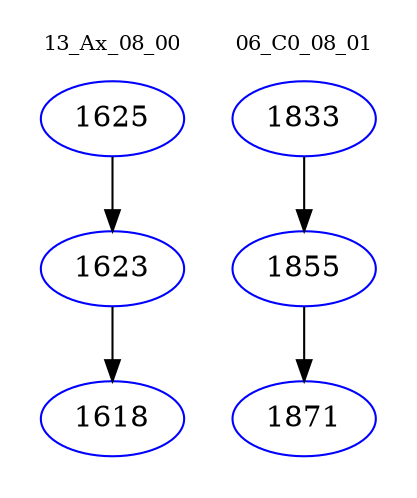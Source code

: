 digraph{
subgraph cluster_0 {
color = white
label = "13_Ax_08_00";
fontsize=10;
T0_1625 [label="1625", color="blue"]
T0_1625 -> T0_1623 [color="black"]
T0_1623 [label="1623", color="blue"]
T0_1623 -> T0_1618 [color="black"]
T0_1618 [label="1618", color="blue"]
}
subgraph cluster_1 {
color = white
label = "06_C0_08_01";
fontsize=10;
T1_1833 [label="1833", color="blue"]
T1_1833 -> T1_1855 [color="black"]
T1_1855 [label="1855", color="blue"]
T1_1855 -> T1_1871 [color="black"]
T1_1871 [label="1871", color="blue"]
}
}
